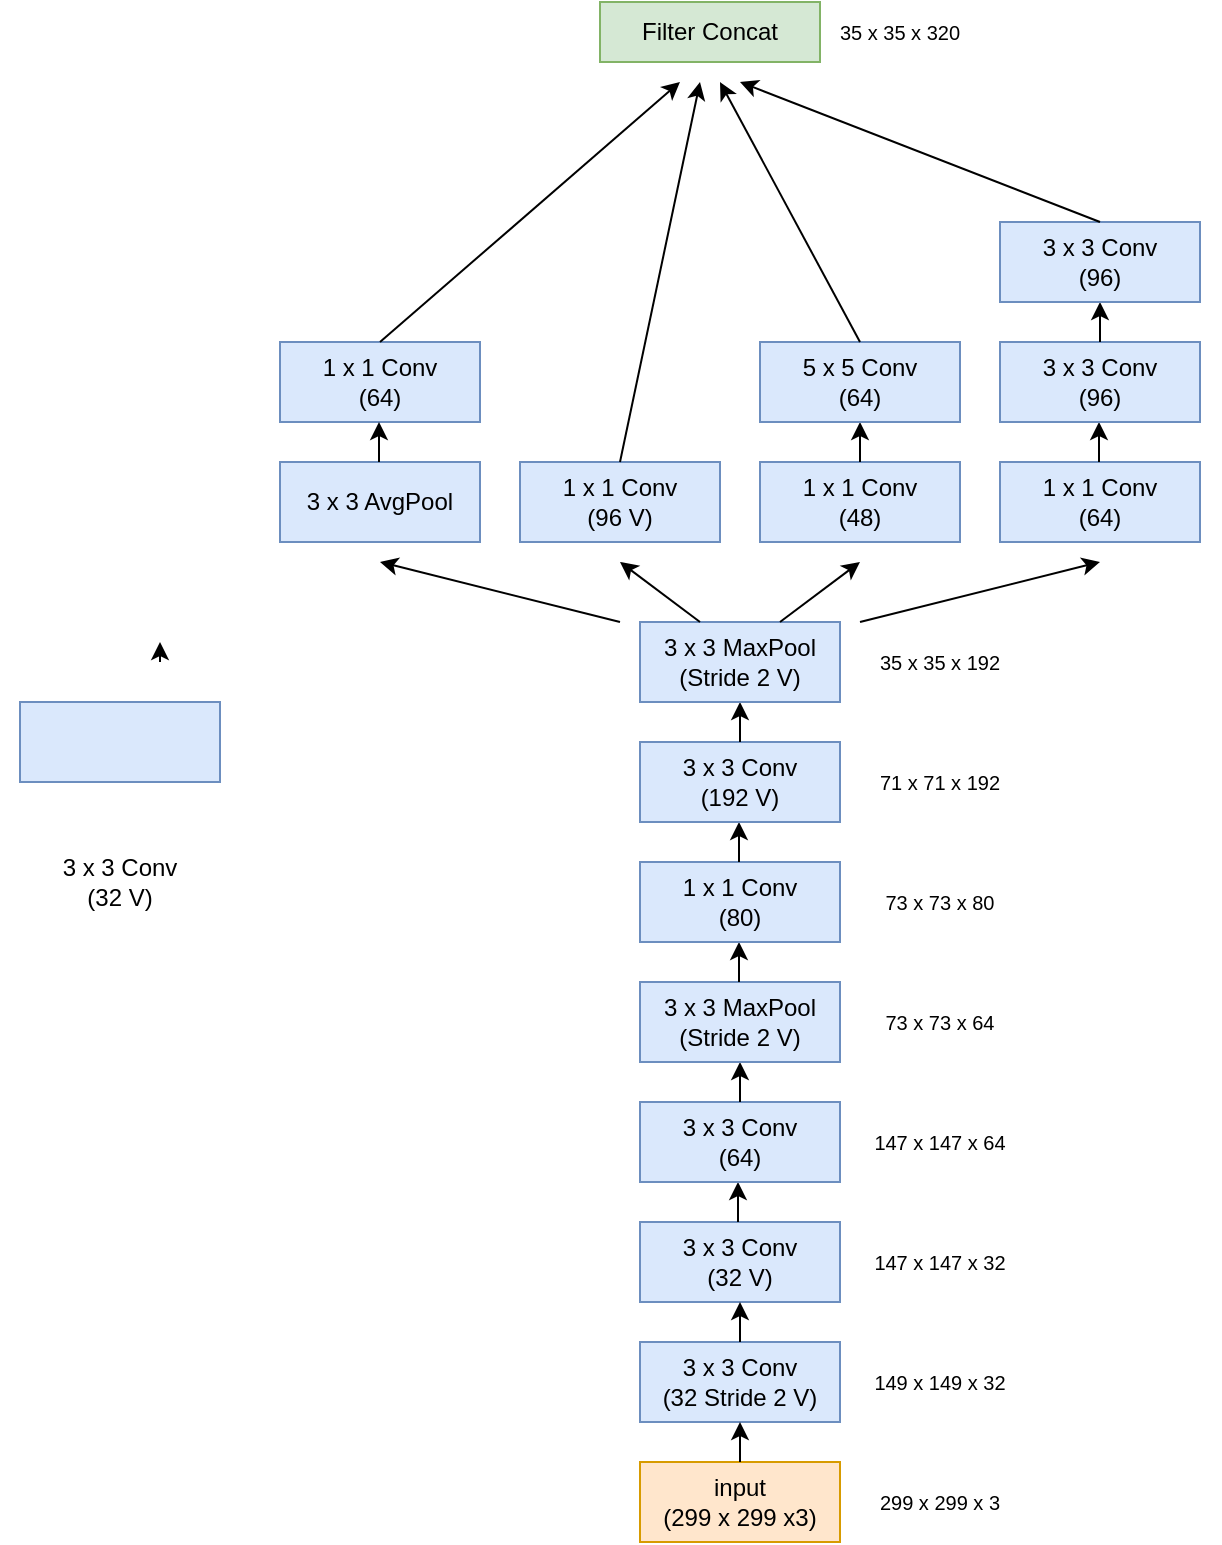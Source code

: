<mxfile version="12.1.7" type="device" pages="1"><diagram id="e5Fa-ZszhpGQJKfaV5FQ" name="Page-1"><mxGraphModel dx="629" dy="364" grid="1" gridSize="10" guides="1" tooltips="1" connect="1" arrows="1" fold="1" page="1" pageScale="1" pageWidth="850" pageHeight="1100" math="0" shadow="0"><root><mxCell id="0"/><mxCell id="1" parent="0"/><mxCell id="Y-v4oC4OCbF1hxJGQSVx-1" value="" style="rounded=0;whiteSpace=wrap;html=1;fillColor=#ffe6cc;strokeColor=#d79b00;" vertex="1" parent="1"><mxGeometry x="330" y="930" width="100" height="40" as="geometry"/></mxCell><mxCell id="Y-v4oC4OCbF1hxJGQSVx-4" value="" style="rounded=0;whiteSpace=wrap;html=1;fillColor=#dae8fc;strokeColor=#6c8ebf;" vertex="1" parent="1"><mxGeometry x="330" y="870" width="100" height="40" as="geometry"/></mxCell><mxCell id="Y-v4oC4OCbF1hxJGQSVx-2" value="input &lt;br&gt;(299 x 299 x3)" style="text;html=1;strokeColor=none;fillColor=none;align=center;verticalAlign=middle;whiteSpace=wrap;rounded=0;" vertex="1" parent="1"><mxGeometry x="305" y="940" width="150" height="20" as="geometry"/></mxCell><mxCell id="Y-v4oC4OCbF1hxJGQSVx-3" value="" style="endArrow=classic;html=1;" edge="1" parent="1"><mxGeometry width="50" height="50" relative="1" as="geometry"><mxPoint x="380" y="930" as="sourcePoint"/><mxPoint x="380" y="910" as="targetPoint"/></mxGeometry></mxCell><mxCell id="Y-v4oC4OCbF1hxJGQSVx-6" value="3 x 3 Conv&lt;br&gt;(32 Stride 2 V)" style="text;html=1;strokeColor=none;fillColor=none;align=center;verticalAlign=middle;whiteSpace=wrap;rounded=0;" vertex="1" parent="1"><mxGeometry x="320" y="880" width="120" height="20" as="geometry"/></mxCell><mxCell id="Y-v4oC4OCbF1hxJGQSVx-9" value="" style="endArrow=classic;html=1;" edge="1" parent="1"><mxGeometry width="50" height="50" relative="1" as="geometry"><mxPoint x="90" y="530" as="sourcePoint"/><mxPoint x="90" y="520" as="targetPoint"/></mxGeometry></mxCell><mxCell id="Y-v4oC4OCbF1hxJGQSVx-10" value="" style="rounded=0;whiteSpace=wrap;html=1;fillColor=#dae8fc;strokeColor=#6c8ebf;" vertex="1" parent="1"><mxGeometry x="330" y="810" width="100" height="40" as="geometry"/></mxCell><mxCell id="Y-v4oC4OCbF1hxJGQSVx-11" value="3 x 3 Conv&lt;br&gt;(32 V)" style="text;html=1;strokeColor=none;fillColor=none;align=center;verticalAlign=middle;whiteSpace=wrap;rounded=0;" vertex="1" parent="1"><mxGeometry x="10" y="630" width="120" height="20" as="geometry"/></mxCell><mxCell id="Y-v4oC4OCbF1hxJGQSVx-12" value="" style="endArrow=classic;html=1;" edge="1" parent="1"><mxGeometry width="50" height="50" relative="1" as="geometry"><mxPoint x="380" y="870" as="sourcePoint"/><mxPoint x="380" y="850" as="targetPoint"/></mxGeometry></mxCell><mxCell id="Y-v4oC4OCbF1hxJGQSVx-13" value="" style="rounded=0;whiteSpace=wrap;html=1;fillColor=#dae8fc;strokeColor=#6c8ebf;" vertex="1" parent="1"><mxGeometry x="270" y="430" width="100" height="40" as="geometry"/></mxCell><mxCell id="Y-v4oC4OCbF1hxJGQSVx-17" value="3 x 3 Conv&lt;br&gt;(32 V)" style="text;html=1;strokeColor=none;fillColor=none;align=center;verticalAlign=middle;whiteSpace=wrap;rounded=0;" vertex="1" parent="1"><mxGeometry x="320" y="820" width="120" height="20" as="geometry"/></mxCell><mxCell id="Y-v4oC4OCbF1hxJGQSVx-18" value="" style="endArrow=classic;html=1;" edge="1" parent="1"><mxGeometry width="50" height="50" relative="1" as="geometry"><mxPoint x="379" y="810" as="sourcePoint"/><mxPoint x="379" y="790" as="targetPoint"/></mxGeometry></mxCell><mxCell id="Y-v4oC4OCbF1hxJGQSVx-19" value="" style="rounded=0;whiteSpace=wrap;html=1;fillColor=#dae8fc;strokeColor=#6c8ebf;" vertex="1" parent="1"><mxGeometry x="330" y="750" width="100" height="40" as="geometry"/></mxCell><mxCell id="Y-v4oC4OCbF1hxJGQSVx-20" value="3 x 3 Conv&lt;br&gt;(64)" style="text;html=1;strokeColor=none;fillColor=none;align=center;verticalAlign=middle;whiteSpace=wrap;rounded=0;" vertex="1" parent="1"><mxGeometry x="320" y="760" width="120" height="20" as="geometry"/></mxCell><mxCell id="Y-v4oC4OCbF1hxJGQSVx-21" value="" style="endArrow=classic;html=1;" edge="1" parent="1"><mxGeometry width="50" height="50" relative="1" as="geometry"><mxPoint x="380" y="750" as="sourcePoint"/><mxPoint x="380" y="730" as="targetPoint"/></mxGeometry></mxCell><mxCell id="Y-v4oC4OCbF1hxJGQSVx-22" value="" style="rounded=0;whiteSpace=wrap;html=1;fillColor=#dae8fc;strokeColor=#6c8ebf;" vertex="1" parent="1"><mxGeometry x="330" y="690" width="100" height="40" as="geometry"/></mxCell><mxCell id="Y-v4oC4OCbF1hxJGQSVx-23" value="3 x 3 MaxPool&lt;br&gt;(Stride 2 V)" style="text;html=1;strokeColor=none;fillColor=none;align=center;verticalAlign=middle;whiteSpace=wrap;rounded=0;" vertex="1" parent="1"><mxGeometry x="320" y="700" width="120" height="20" as="geometry"/></mxCell><mxCell id="Y-v4oC4OCbF1hxJGQSVx-24" value="" style="endArrow=classic;html=1;" edge="1" parent="1"><mxGeometry width="50" height="50" relative="1" as="geometry"><mxPoint x="379.5" y="690" as="sourcePoint"/><mxPoint x="379.5" y="670" as="targetPoint"/></mxGeometry></mxCell><mxCell id="Y-v4oC4OCbF1hxJGQSVx-25" value="" style="rounded=0;whiteSpace=wrap;html=1;fillColor=#dae8fc;strokeColor=#6c8ebf;" vertex="1" parent="1"><mxGeometry x="330" y="630" width="100" height="40" as="geometry"/></mxCell><mxCell id="Y-v4oC4OCbF1hxJGQSVx-26" value="1 x 1 Conv&lt;br&gt;(80)" style="text;html=1;strokeColor=none;fillColor=none;align=center;verticalAlign=middle;whiteSpace=wrap;rounded=0;" vertex="1" parent="1"><mxGeometry x="320" y="640" width="120" height="20" as="geometry"/></mxCell><mxCell id="Y-v4oC4OCbF1hxJGQSVx-29" value="" style="endArrow=classic;html=1;" edge="1" parent="1"><mxGeometry width="50" height="50" relative="1" as="geometry"><mxPoint x="379.5" y="630" as="sourcePoint"/><mxPoint x="379.5" y="610" as="targetPoint"/></mxGeometry></mxCell><mxCell id="Y-v4oC4OCbF1hxJGQSVx-30" value="" style="rounded=0;whiteSpace=wrap;html=1;fillColor=#dae8fc;strokeColor=#6c8ebf;" vertex="1" parent="1"><mxGeometry x="330" y="570" width="100" height="40" as="geometry"/></mxCell><mxCell id="Y-v4oC4OCbF1hxJGQSVx-31" value="3 x 3 Conv&lt;br&gt;(192 V)" style="text;html=1;strokeColor=none;fillColor=none;align=center;verticalAlign=middle;whiteSpace=wrap;rounded=0;" vertex="1" parent="1"><mxGeometry x="320" y="580" width="120" height="20" as="geometry"/></mxCell><mxCell id="Y-v4oC4OCbF1hxJGQSVx-32" value="" style="endArrow=classic;html=1;" edge="1" parent="1"><mxGeometry width="50" height="50" relative="1" as="geometry"><mxPoint x="380" y="570" as="sourcePoint"/><mxPoint x="380" y="550" as="targetPoint"/></mxGeometry></mxCell><mxCell id="Y-v4oC4OCbF1hxJGQSVx-33" value="" style="rounded=0;whiteSpace=wrap;html=1;fillColor=#dae8fc;strokeColor=#6c8ebf;" vertex="1" parent="1"><mxGeometry x="330" y="510" width="100" height="40" as="geometry"/></mxCell><mxCell id="Y-v4oC4OCbF1hxJGQSVx-34" value="3 x 3 MaxPool&lt;br&gt;(Stride 2 V)" style="text;html=1;strokeColor=none;fillColor=none;align=center;verticalAlign=middle;whiteSpace=wrap;rounded=0;" vertex="1" parent="1"><mxGeometry x="320" y="520" width="120" height="20" as="geometry"/></mxCell><mxCell id="Y-v4oC4OCbF1hxJGQSVx-35" value="" style="endArrow=classic;html=1;" edge="1" parent="1"><mxGeometry width="50" height="50" relative="1" as="geometry"><mxPoint x="440" y="510" as="sourcePoint"/><mxPoint x="560" y="480" as="targetPoint"/></mxGeometry></mxCell><mxCell id="Y-v4oC4OCbF1hxJGQSVx-36" value="" style="endArrow=classic;html=1;" edge="1" parent="1"><mxGeometry width="50" height="50" relative="1" as="geometry"><mxPoint x="360" y="510" as="sourcePoint"/><mxPoint x="320" y="480" as="targetPoint"/></mxGeometry></mxCell><mxCell id="Y-v4oC4OCbF1hxJGQSVx-37" value="" style="endArrow=classic;html=1;" edge="1" parent="1"><mxGeometry width="50" height="50" relative="1" as="geometry"><mxPoint x="400" y="510" as="sourcePoint"/><mxPoint x="440" y="480" as="targetPoint"/></mxGeometry></mxCell><mxCell id="Y-v4oC4OCbF1hxJGQSVx-38" value="" style="endArrow=classic;html=1;" edge="1" parent="1"><mxGeometry width="50" height="50" relative="1" as="geometry"><mxPoint x="320" y="510" as="sourcePoint"/><mxPoint x="200" y="480" as="targetPoint"/></mxGeometry></mxCell><mxCell id="Y-v4oC4OCbF1hxJGQSVx-39" value="" style="rounded=0;whiteSpace=wrap;html=1;fillColor=#dae8fc;strokeColor=#6c8ebf;" vertex="1" parent="1"><mxGeometry x="510" y="430" width="100" height="40" as="geometry"/></mxCell><mxCell id="Y-v4oC4OCbF1hxJGQSVx-40" value="" style="rounded=0;whiteSpace=wrap;html=1;fillColor=#dae8fc;strokeColor=#6c8ebf;" vertex="1" parent="1"><mxGeometry x="150" y="370" width="100" height="40" as="geometry"/></mxCell><mxCell id="Y-v4oC4OCbF1hxJGQSVx-41" value="" style="rounded=0;whiteSpace=wrap;html=1;fillColor=#dae8fc;strokeColor=#6c8ebf;" vertex="1" parent="1"><mxGeometry x="150" y="430" width="100" height="40" as="geometry"/></mxCell><mxCell id="Y-v4oC4OCbF1hxJGQSVx-42" value="" style="rounded=0;whiteSpace=wrap;html=1;fillColor=#dae8fc;strokeColor=#6c8ebf;" vertex="1" parent="1"><mxGeometry x="390" y="430" width="100" height="40" as="geometry"/></mxCell><mxCell id="Y-v4oC4OCbF1hxJGQSVx-43" value="1 x 1 Conv&lt;br&gt;(96 V)" style="text;html=1;strokeColor=none;fillColor=none;align=center;verticalAlign=middle;whiteSpace=wrap;rounded=0;" vertex="1" parent="1"><mxGeometry x="260" y="440" width="120" height="20" as="geometry"/></mxCell><mxCell id="Y-v4oC4OCbF1hxJGQSVx-44" value="1 x 1 Conv&lt;br&gt;(48)" style="text;html=1;strokeColor=none;fillColor=none;align=center;verticalAlign=middle;whiteSpace=wrap;rounded=0;" vertex="1" parent="1"><mxGeometry x="380" y="440" width="120" height="20" as="geometry"/></mxCell><mxCell id="Y-v4oC4OCbF1hxJGQSVx-45" value="" style="endArrow=classic;html=1;" edge="1" parent="1"><mxGeometry width="50" height="50" relative="1" as="geometry"><mxPoint x="440" y="430" as="sourcePoint"/><mxPoint x="440" y="410" as="targetPoint"/></mxGeometry></mxCell><mxCell id="Y-v4oC4OCbF1hxJGQSVx-46" value="" style="rounded=0;whiteSpace=wrap;html=1;fillColor=#dae8fc;strokeColor=#6c8ebf;" vertex="1" parent="1"><mxGeometry x="390" y="370" width="100" height="40" as="geometry"/></mxCell><mxCell id="Y-v4oC4OCbF1hxJGQSVx-47" value="5 x 5 Conv&lt;br&gt;(64)" style="text;html=1;strokeColor=none;fillColor=none;align=center;verticalAlign=middle;whiteSpace=wrap;rounded=0;" vertex="1" parent="1"><mxGeometry x="380" y="380" width="120" height="20" as="geometry"/></mxCell><mxCell id="Y-v4oC4OCbF1hxJGQSVx-48" value="" style="endArrow=classic;html=1;" edge="1" parent="1"><mxGeometry width="50" height="50" relative="1" as="geometry"><mxPoint x="559.5" y="430" as="sourcePoint"/><mxPoint x="559.5" y="410" as="targetPoint"/></mxGeometry></mxCell><mxCell id="Y-v4oC4OCbF1hxJGQSVx-49" value="" style="rounded=0;whiteSpace=wrap;html=1;fillColor=#dae8fc;strokeColor=#6c8ebf;" vertex="1" parent="1"><mxGeometry x="510" y="370" width="100" height="40" as="geometry"/></mxCell><mxCell id="Y-v4oC4OCbF1hxJGQSVx-50" value="" style="endArrow=classic;html=1;" edge="1" parent="1"><mxGeometry width="50" height="50" relative="1" as="geometry"><mxPoint x="560" y="370" as="sourcePoint"/><mxPoint x="560" y="350" as="targetPoint"/></mxGeometry></mxCell><mxCell id="Y-v4oC4OCbF1hxJGQSVx-51" value="" style="rounded=0;whiteSpace=wrap;html=1;fillColor=#dae8fc;strokeColor=#6c8ebf;" vertex="1" parent="1"><mxGeometry x="510" y="310" width="100" height="40" as="geometry"/></mxCell><mxCell id="Y-v4oC4OCbF1hxJGQSVx-52" value="1 x 1 Conv&lt;br&gt;(64)" style="text;html=1;strokeColor=none;fillColor=none;align=center;verticalAlign=middle;whiteSpace=wrap;rounded=0;" vertex="1" parent="1"><mxGeometry x="500" y="440" width="120" height="20" as="geometry"/></mxCell><mxCell id="Y-v4oC4OCbF1hxJGQSVx-53" value="3 x 3 Conv&lt;br&gt;(96)" style="text;html=1;strokeColor=none;fillColor=none;align=center;verticalAlign=middle;whiteSpace=wrap;rounded=0;" vertex="1" parent="1"><mxGeometry x="500" y="380" width="120" height="20" as="geometry"/></mxCell><mxCell id="Y-v4oC4OCbF1hxJGQSVx-54" value="3 x 3 Conv&lt;br&gt;(96)" style="text;html=1;strokeColor=none;fillColor=none;align=center;verticalAlign=middle;whiteSpace=wrap;rounded=0;" vertex="1" parent="1"><mxGeometry x="500" y="320" width="120" height="20" as="geometry"/></mxCell><mxCell id="Y-v4oC4OCbF1hxJGQSVx-55" value="" style="rounded=0;whiteSpace=wrap;html=1;fillColor=#dae8fc;strokeColor=#6c8ebf;" vertex="1" parent="1"><mxGeometry x="20" y="550" width="100" height="40" as="geometry"/></mxCell><mxCell id="Y-v4oC4OCbF1hxJGQSVx-56" value="" style="endArrow=classic;html=1;" edge="1" parent="1"><mxGeometry width="50" height="50" relative="1" as="geometry"><mxPoint x="199.5" y="430" as="sourcePoint"/><mxPoint x="199.5" y="410" as="targetPoint"/></mxGeometry></mxCell><mxCell id="Y-v4oC4OCbF1hxJGQSVx-57" value="3 x 3 AvgPool" style="text;html=1;strokeColor=none;fillColor=none;align=center;verticalAlign=middle;whiteSpace=wrap;rounded=0;" vertex="1" parent="1"><mxGeometry x="140" y="440" width="120" height="20" as="geometry"/></mxCell><mxCell id="Y-v4oC4OCbF1hxJGQSVx-58" value="1 x 1 Conv&lt;br&gt;(64)" style="text;html=1;strokeColor=none;fillColor=none;align=center;verticalAlign=middle;whiteSpace=wrap;rounded=0;" vertex="1" parent="1"><mxGeometry x="140" y="380" width="120" height="20" as="geometry"/></mxCell><mxCell id="Y-v4oC4OCbF1hxJGQSVx-59" value="" style="endArrow=classic;html=1;exitX=0.5;exitY=0;exitDx=0;exitDy=0;" edge="1" parent="1" source="Y-v4oC4OCbF1hxJGQSVx-40"><mxGeometry width="50" height="50" relative="1" as="geometry"><mxPoint x="200" y="365" as="sourcePoint"/><mxPoint x="350" y="240" as="targetPoint"/></mxGeometry></mxCell><mxCell id="Y-v4oC4OCbF1hxJGQSVx-60" value="" style="endArrow=classic;html=1;" edge="1" parent="1"><mxGeometry width="50" height="50" relative="1" as="geometry"><mxPoint x="440" y="370" as="sourcePoint"/><mxPoint x="370" y="240" as="targetPoint"/></mxGeometry></mxCell><mxCell id="Y-v4oC4OCbF1hxJGQSVx-61" value="" style="endArrow=classic;html=1;" edge="1" parent="1"><mxGeometry width="50" height="50" relative="1" as="geometry"><mxPoint x="320" y="430" as="sourcePoint"/><mxPoint x="360" y="240" as="targetPoint"/></mxGeometry></mxCell><mxCell id="Y-v4oC4OCbF1hxJGQSVx-62" value="" style="endArrow=classic;html=1;" edge="1" parent="1"><mxGeometry width="50" height="50" relative="1" as="geometry"><mxPoint x="560" y="310" as="sourcePoint"/><mxPoint x="380" y="240" as="targetPoint"/></mxGeometry></mxCell><mxCell id="Y-v4oC4OCbF1hxJGQSVx-63" value="" style="rounded=0;whiteSpace=wrap;html=1;fillColor=#d5e8d4;strokeColor=#82b366;" vertex="1" parent="1"><mxGeometry x="310" y="200" width="110" height="30" as="geometry"/></mxCell><mxCell id="Y-v4oC4OCbF1hxJGQSVx-64" value="Filter Concat" style="text;html=1;strokeColor=none;fillColor=none;align=center;verticalAlign=middle;whiteSpace=wrap;rounded=0;" vertex="1" parent="1"><mxGeometry x="325" y="205" width="80" height="20" as="geometry"/></mxCell><mxCell id="Y-v4oC4OCbF1hxJGQSVx-66" value="&lt;font style=&quot;font-size: 10px&quot;&gt;299 x 299 x 3&lt;/font&gt;" style="text;html=1;strokeColor=none;fillColor=none;align=center;verticalAlign=middle;whiteSpace=wrap;rounded=0;" vertex="1" parent="1"><mxGeometry x="440" y="940" width="80" height="20" as="geometry"/></mxCell><mxCell id="Y-v4oC4OCbF1hxJGQSVx-67" value="&lt;font style=&quot;font-size: 10px&quot;&gt;73 x 73 x 64&lt;/font&gt;" style="text;html=1;strokeColor=none;fillColor=none;align=center;verticalAlign=middle;whiteSpace=wrap;rounded=0;" vertex="1" parent="1"><mxGeometry x="440" y="700" width="80" height="20" as="geometry"/></mxCell><mxCell id="Y-v4oC4OCbF1hxJGQSVx-68" value="&lt;font style=&quot;font-size: 10px&quot;&gt;147 x 147 x 64&lt;/font&gt;" style="text;html=1;strokeColor=none;fillColor=none;align=center;verticalAlign=middle;whiteSpace=wrap;rounded=0;" vertex="1" parent="1"><mxGeometry x="440" y="760" width="80" height="20" as="geometry"/></mxCell><mxCell id="Y-v4oC4OCbF1hxJGQSVx-69" value="&lt;font style=&quot;font-size: 10px&quot;&gt;147 x 147 x 32&lt;/font&gt;" style="text;html=1;strokeColor=none;fillColor=none;align=center;verticalAlign=middle;whiteSpace=wrap;rounded=0;" vertex="1" parent="1"><mxGeometry x="440" y="820" width="80" height="20" as="geometry"/></mxCell><mxCell id="Y-v4oC4OCbF1hxJGQSVx-70" value="&lt;font style=&quot;font-size: 10px&quot;&gt;149 x 149 x 32&lt;/font&gt;" style="text;html=1;strokeColor=none;fillColor=none;align=center;verticalAlign=middle;whiteSpace=wrap;rounded=0;" vertex="1" parent="1"><mxGeometry x="440" y="880" width="80" height="20" as="geometry"/></mxCell><mxCell id="Y-v4oC4OCbF1hxJGQSVx-71" value="&lt;font style=&quot;font-size: 10px&quot;&gt;35 x 35 x 192&lt;/font&gt;" style="text;html=1;strokeColor=none;fillColor=none;align=center;verticalAlign=middle;whiteSpace=wrap;rounded=0;" vertex="1" parent="1"><mxGeometry x="440" y="520" width="80" height="20" as="geometry"/></mxCell><mxCell id="Y-v4oC4OCbF1hxJGQSVx-72" value="&lt;font style=&quot;font-size: 10px&quot;&gt;71 x 71 x 192&lt;/font&gt;" style="text;html=1;strokeColor=none;fillColor=none;align=center;verticalAlign=middle;whiteSpace=wrap;rounded=0;" vertex="1" parent="1"><mxGeometry x="440" y="580" width="80" height="20" as="geometry"/></mxCell><mxCell id="Y-v4oC4OCbF1hxJGQSVx-73" value="&lt;font style=&quot;font-size: 10px&quot;&gt;73 x 73 x 80&lt;/font&gt;" style="text;html=1;strokeColor=none;fillColor=none;align=center;verticalAlign=middle;whiteSpace=wrap;rounded=0;" vertex="1" parent="1"><mxGeometry x="440" y="640" width="80" height="20" as="geometry"/></mxCell><mxCell id="Y-v4oC4OCbF1hxJGQSVx-74" value="&lt;font style=&quot;font-size: 10px&quot;&gt;35 x 35 x 320&lt;/font&gt;" style="text;html=1;strokeColor=none;fillColor=none;align=center;verticalAlign=middle;whiteSpace=wrap;rounded=0;" vertex="1" parent="1"><mxGeometry x="420" y="205" width="80" height="20" as="geometry"/></mxCell></root></mxGraphModel></diagram></mxfile>
